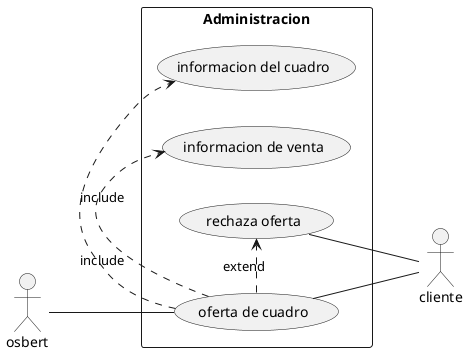 @startuml
left to right direction
skinparam packageStyle rectangle
actor osbert
actor cliente
rectangle Administracion {
  osbert -- (oferta de cuadro) 
  (oferta de cuadro) -- cliente
  (rechaza oferta) -- cliente 
  (oferta de cuadro) .> (rechaza oferta) : extend
  (oferta de cuadro) .> (informacion del cuadro) : include
  (oferta de cuadro) .> (informacion de venta) : include
}
@enduml